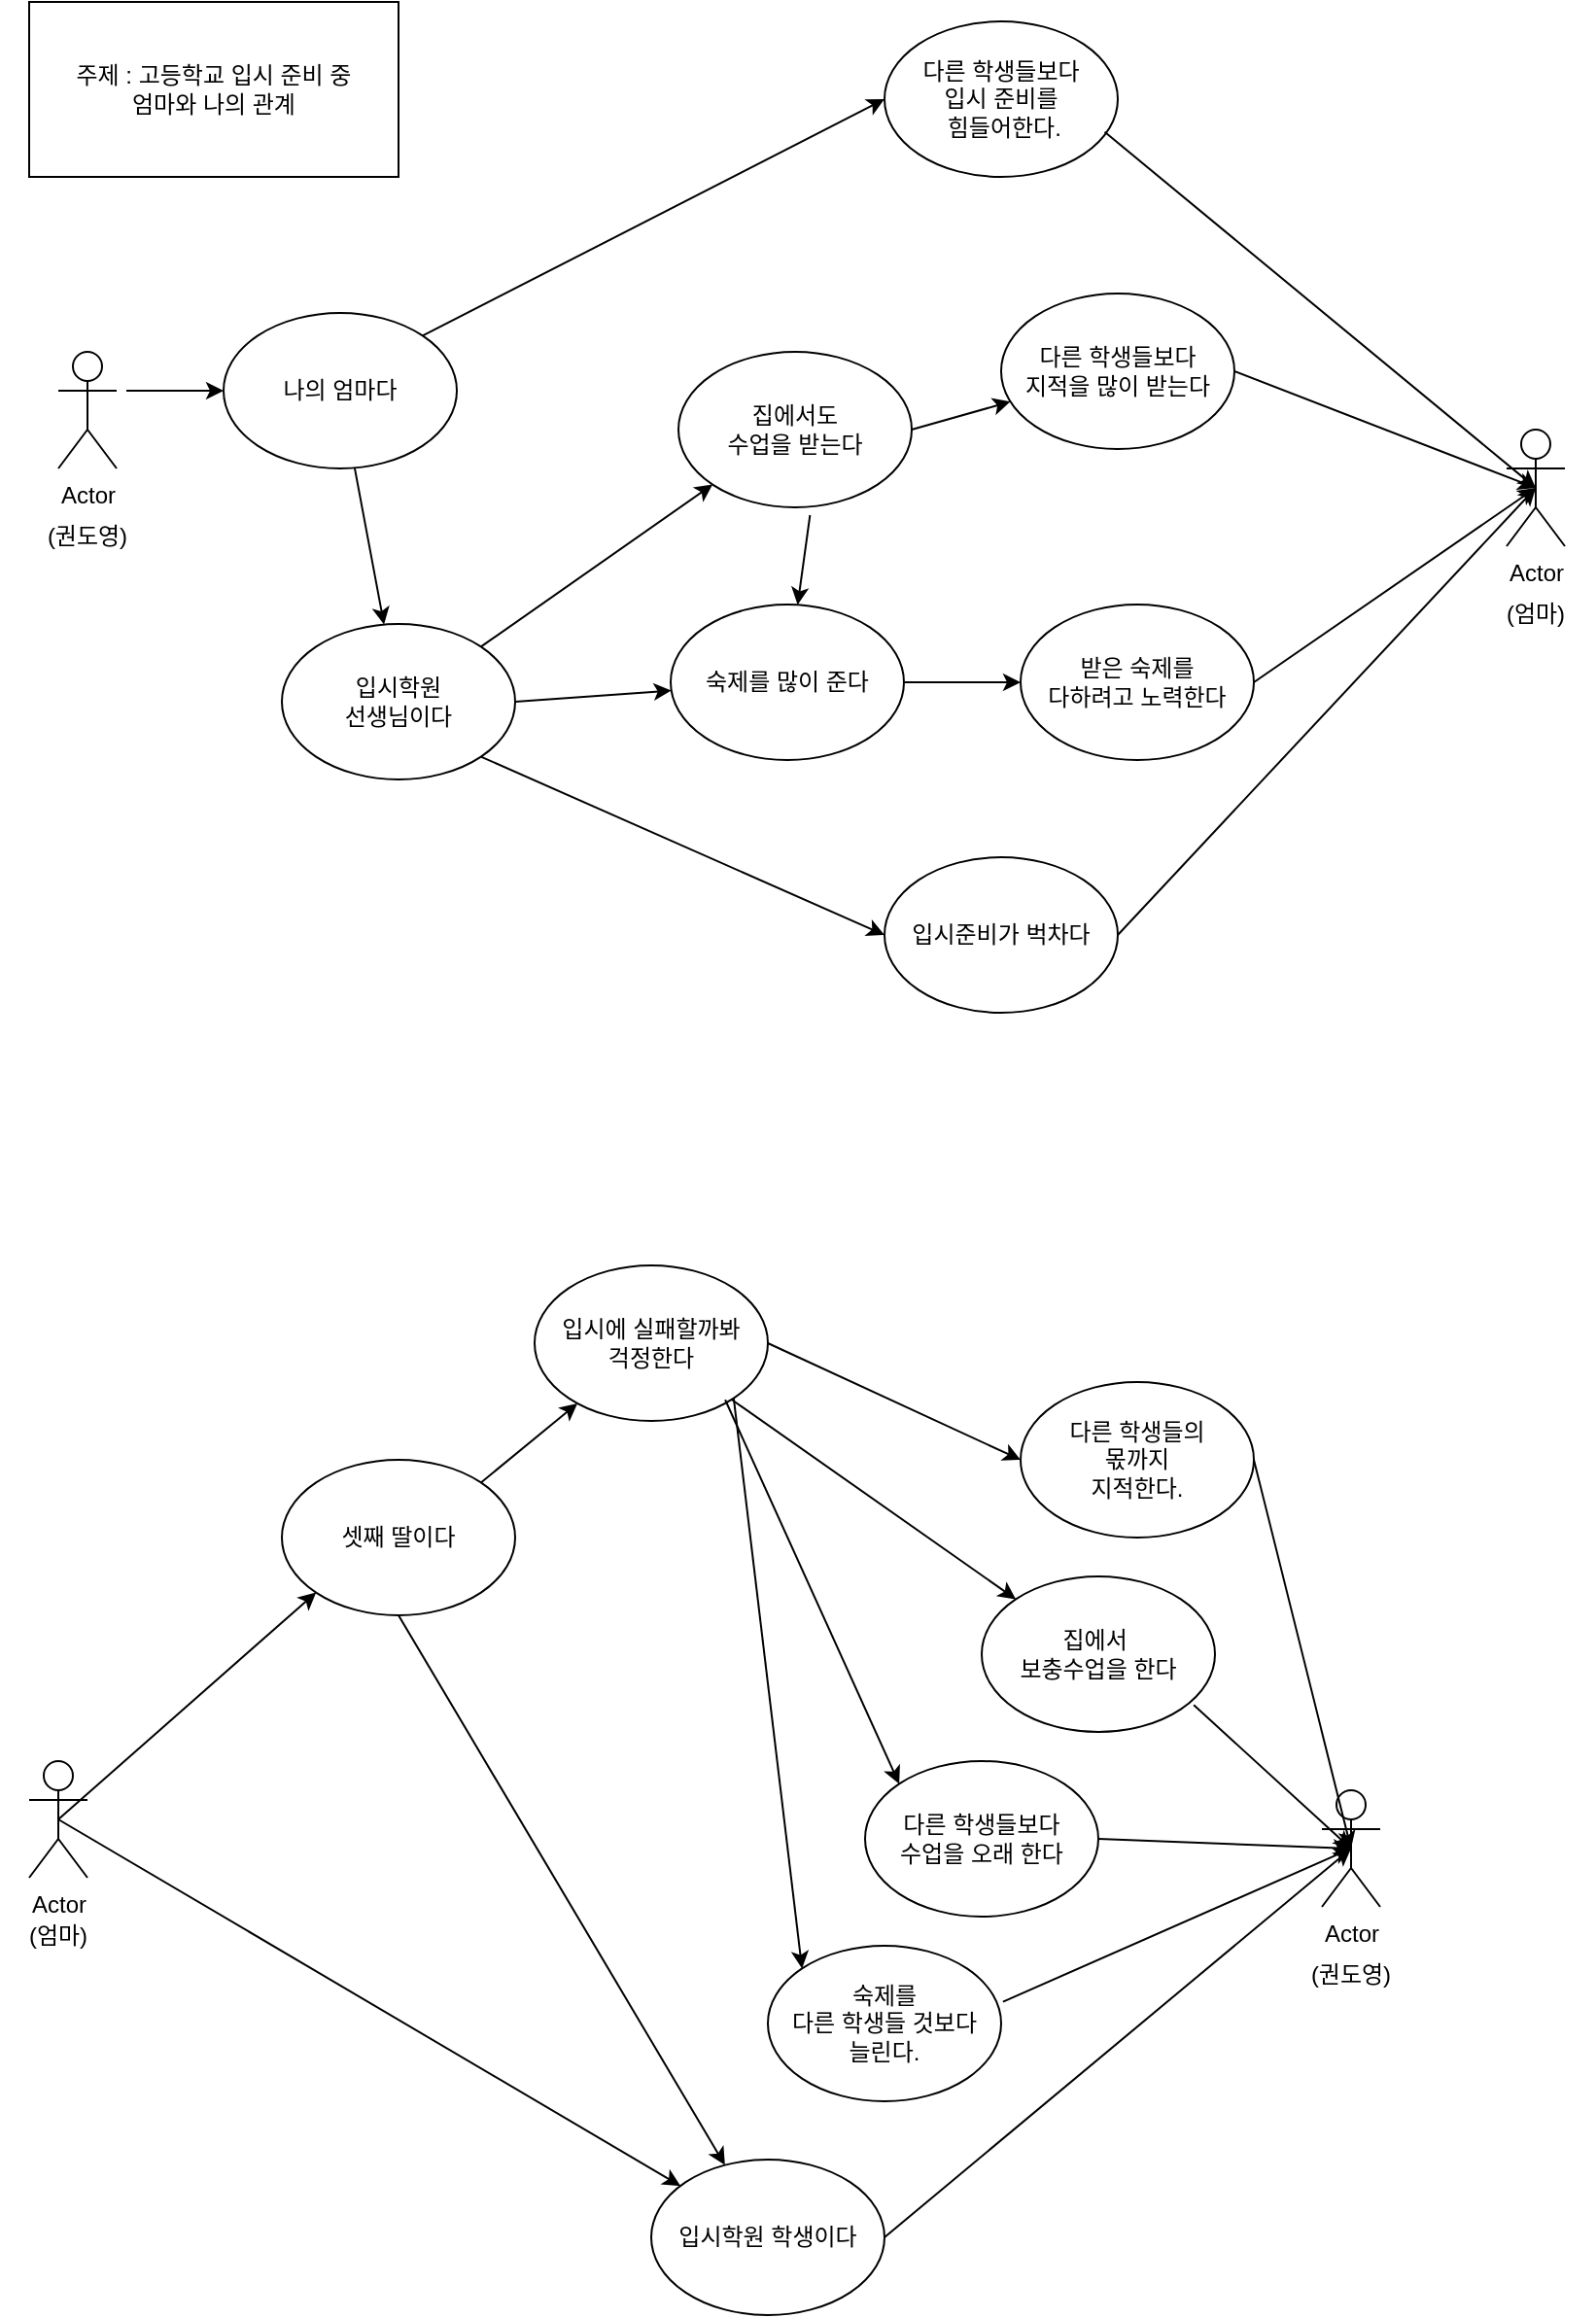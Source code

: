 <mxfile version="21.8.2" type="github">
  <diagram name="페이지-1" id="VqWimh64UQBR1iLVBIOW">
    <mxGraphModel dx="1032" dy="417" grid="1" gridSize="10" guides="1" tooltips="1" connect="1" arrows="1" fold="1" page="1" pageScale="1" pageWidth="827" pageHeight="1169" math="0" shadow="0">
      <root>
        <mxCell id="0" />
        <mxCell id="1" parent="0" />
        <mxCell id="XR8RY6v1jRyCO8kS33ak-1" value="Actor" style="shape=umlActor;verticalLabelPosition=bottom;verticalAlign=top;html=1;outlineConnect=0;" parent="1" vertex="1">
          <mxGeometry x="35" y="200" width="30" height="60" as="geometry" />
        </mxCell>
        <mxCell id="XR8RY6v1jRyCO8kS33ak-2" value="Actor" style="shape=umlActor;verticalLabelPosition=bottom;verticalAlign=top;html=1;outlineConnect=0;" parent="1" vertex="1">
          <mxGeometry x="20" y="925" width="30" height="60" as="geometry" />
        </mxCell>
        <mxCell id="XR8RY6v1jRyCO8kS33ak-4" value="(권도영)" style="text;html=1;strokeColor=none;fillColor=none;align=center;verticalAlign=middle;whiteSpace=wrap;rounded=0;" parent="1" vertex="1">
          <mxGeometry x="20" y="280" width="60" height="30" as="geometry" />
        </mxCell>
        <mxCell id="XR8RY6v1jRyCO8kS33ak-5" value="(엄마)" style="text;html=1;strokeColor=none;fillColor=none;align=center;verticalAlign=middle;whiteSpace=wrap;rounded=0;" parent="1" vertex="1">
          <mxGeometry x="5" y="1000" width="60" height="30" as="geometry" />
        </mxCell>
        <mxCell id="XR8RY6v1jRyCO8kS33ak-6" value="Actor" style="shape=umlActor;verticalLabelPosition=bottom;verticalAlign=top;html=1;outlineConnect=0;" parent="1" vertex="1">
          <mxGeometry x="780" y="240" width="30" height="60" as="geometry" />
        </mxCell>
        <mxCell id="XR8RY6v1jRyCO8kS33ak-7" value="(엄마)" style="text;html=1;strokeColor=none;fillColor=none;align=center;verticalAlign=middle;whiteSpace=wrap;rounded=0;" parent="1" vertex="1">
          <mxGeometry x="765" y="320" width="60" height="30" as="geometry" />
        </mxCell>
        <mxCell id="XR8RY6v1jRyCO8kS33ak-8" value="Actor" style="shape=umlActor;verticalLabelPosition=bottom;verticalAlign=top;html=1;outlineConnect=0;" parent="1" vertex="1">
          <mxGeometry x="685" y="940" width="30" height="60" as="geometry" />
        </mxCell>
        <mxCell id="XR8RY6v1jRyCO8kS33ak-9" value="(권도영)" style="text;html=1;strokeColor=none;fillColor=none;align=center;verticalAlign=middle;whiteSpace=wrap;rounded=0;" parent="1" vertex="1">
          <mxGeometry x="670" y="1020" width="60" height="30" as="geometry" />
        </mxCell>
        <mxCell id="XR8RY6v1jRyCO8kS33ak-10" value="" style="endArrow=classic;html=1;rounded=0;entryX=0;entryY=0.5;entryDx=0;entryDy=0;" parent="1" target="XR8RY6v1jRyCO8kS33ak-11" edge="1">
          <mxGeometry width="50" height="50" relative="1" as="geometry">
            <mxPoint x="70" y="220" as="sourcePoint" />
            <mxPoint x="290" y="190" as="targetPoint" />
          </mxGeometry>
        </mxCell>
        <mxCell id="XR8RY6v1jRyCO8kS33ak-11" value="나의 엄마다" style="ellipse;whiteSpace=wrap;html=1;" parent="1" vertex="1">
          <mxGeometry x="120" y="180.0" width="120" height="80" as="geometry" />
        </mxCell>
        <mxCell id="XR8RY6v1jRyCO8kS33ak-12" value="" style="endArrow=classic;html=1;rounded=0;" parent="1" source="XR8RY6v1jRyCO8kS33ak-11" target="XR8RY6v1jRyCO8kS33ak-13" edge="1">
          <mxGeometry width="50" height="50" relative="1" as="geometry">
            <mxPoint x="125" y="395.225" as="sourcePoint" />
            <mxPoint x="360" y="290" as="targetPoint" />
          </mxGeometry>
        </mxCell>
        <mxCell id="XR8RY6v1jRyCO8kS33ak-13" value="입시학원&lt;br&gt;선생님이다" style="ellipse;whiteSpace=wrap;html=1;" parent="1" vertex="1">
          <mxGeometry x="150" y="340.0" width="120" height="80" as="geometry" />
        </mxCell>
        <mxCell id="XR8RY6v1jRyCO8kS33ak-14" value="" style="endArrow=classic;html=1;rounded=0;exitX=1;exitY=0.5;exitDx=0;exitDy=0;" parent="1" source="XR8RY6v1jRyCO8kS33ak-13" target="XR8RY6v1jRyCO8kS33ak-17" edge="1">
          <mxGeometry width="50" height="50" relative="1" as="geometry">
            <mxPoint x="320" y="350" as="sourcePoint" />
            <mxPoint x="442" y="447.2" as="targetPoint" />
          </mxGeometry>
        </mxCell>
        <mxCell id="XR8RY6v1jRyCO8kS33ak-15" value="받은 숙제를 &lt;br&gt;다하려고 노력한다" style="ellipse;whiteSpace=wrap;html=1;" parent="1" vertex="1">
          <mxGeometry x="530" y="330.0" width="120" height="80" as="geometry" />
        </mxCell>
        <mxCell id="XR8RY6v1jRyCO8kS33ak-17" value="숙제를 많이 준다" style="ellipse;whiteSpace=wrap;html=1;" parent="1" vertex="1">
          <mxGeometry x="350" y="330.0" width="120" height="80" as="geometry" />
        </mxCell>
        <mxCell id="XR8RY6v1jRyCO8kS33ak-20" value="" style="endArrow=classic;html=1;rounded=0;exitX=0.5;exitY=0.5;exitDx=0;exitDy=0;exitPerimeter=0;entryX=0;entryY=1;entryDx=0;entryDy=0;" parent="1" source="XR8RY6v1jRyCO8kS33ak-2" target="XR8RY6v1jRyCO8kS33ak-21" edge="1">
          <mxGeometry width="50" height="50" relative="1" as="geometry">
            <mxPoint x="100" y="980" as="sourcePoint" />
            <mxPoint x="295" y="820" as="targetPoint" />
          </mxGeometry>
        </mxCell>
        <mxCell id="XR8RY6v1jRyCO8kS33ak-21" value="셋째 딸이다" style="ellipse;whiteSpace=wrap;html=1;" parent="1" vertex="1">
          <mxGeometry x="150" y="770.0" width="120" height="80" as="geometry" />
        </mxCell>
        <mxCell id="XR8RY6v1jRyCO8kS33ak-22" value="" style="endArrow=classic;html=1;rounded=0;exitX=0.5;exitY=0.5;exitDx=0;exitDy=0;exitPerimeter=0;" parent="1" source="XR8RY6v1jRyCO8kS33ak-2" target="XR8RY6v1jRyCO8kS33ak-23" edge="1">
          <mxGeometry width="50" height="50" relative="1" as="geometry">
            <mxPoint x="95" y="950" as="sourcePoint" />
            <mxPoint x="390" y="990" as="targetPoint" />
          </mxGeometry>
        </mxCell>
        <mxCell id="XR8RY6v1jRyCO8kS33ak-23" value="입시학원 학생이다" style="ellipse;whiteSpace=wrap;html=1;" parent="1" vertex="1">
          <mxGeometry x="340" y="1130" width="120" height="80" as="geometry" />
        </mxCell>
        <mxCell id="XR8RY6v1jRyCO8kS33ak-24" value="" style="endArrow=classic;html=1;rounded=0;exitX=1;exitY=0;exitDx=0;exitDy=0;" parent="1" source="XR8RY6v1jRyCO8kS33ak-21" target="XR8RY6v1jRyCO8kS33ak-25" edge="1">
          <mxGeometry width="50" height="50" relative="1" as="geometry">
            <mxPoint x="125" y="1020" as="sourcePoint" />
            <mxPoint x="420" y="1050" as="targetPoint" />
          </mxGeometry>
        </mxCell>
        <mxCell id="XR8RY6v1jRyCO8kS33ak-25" value="입시에 실패할까봐 &lt;br&gt;걱정한다" style="ellipse;whiteSpace=wrap;html=1;" parent="1" vertex="1">
          <mxGeometry x="280" y="670.0" width="120" height="80" as="geometry" />
        </mxCell>
        <mxCell id="XR8RY6v1jRyCO8kS33ak-26" value="" style="endArrow=classic;html=1;rounded=0;entryX=0;entryY=0;entryDx=0;entryDy=0;" parent="1" source="XR8RY6v1jRyCO8kS33ak-25" target="XPimVd6Rkzdu8GMwYQWJ-13" edge="1">
          <mxGeometry width="50" height="50" relative="1" as="geometry">
            <mxPoint x="98.97" y="798.97" as="sourcePoint" />
            <mxPoint x="259.996" y="1121.023" as="targetPoint" />
          </mxGeometry>
        </mxCell>
        <mxCell id="XR8RY6v1jRyCO8kS33ak-27" value="숙제를&lt;br&gt;다른 학생들 것보다&lt;br&gt;늘린다." style="ellipse;whiteSpace=wrap;html=1;" parent="1" vertex="1">
          <mxGeometry x="400" y="1020" width="120" height="80" as="geometry" />
        </mxCell>
        <mxCell id="XR8RY6v1jRyCO8kS33ak-29" value="" style="endArrow=classic;html=1;rounded=0;exitX=1.008;exitY=0.36;exitDx=0;exitDy=0;entryX=0.5;entryY=0.5;entryDx=0;entryDy=0;entryPerimeter=0;exitPerimeter=0;" parent="1" source="XR8RY6v1jRyCO8kS33ak-27" target="XR8RY6v1jRyCO8kS33ak-8" edge="1">
          <mxGeometry width="50" height="50" relative="1" as="geometry">
            <mxPoint x="594" y="1084" as="sourcePoint" />
            <mxPoint x="645" y="1116" as="targetPoint" />
          </mxGeometry>
        </mxCell>
        <mxCell id="XR8RY6v1jRyCO8kS33ak-32" value="" style="endArrow=classic;html=1;rounded=0;exitX=1;exitY=0.5;exitDx=0;exitDy=0;entryX=0;entryY=0.5;entryDx=0;entryDy=0;" parent="1" source="XR8RY6v1jRyCO8kS33ak-25" target="XPimVd6Rkzdu8GMwYQWJ-18" edge="1">
          <mxGeometry width="50" height="50" relative="1" as="geometry">
            <mxPoint x="605" y="1099" as="sourcePoint" />
            <mxPoint x="520" y="770" as="targetPoint" />
          </mxGeometry>
        </mxCell>
        <mxCell id="XR8RY6v1jRyCO8kS33ak-33" value="다른 학생들보다&lt;br&gt;수업을 오래 한다" style="ellipse;whiteSpace=wrap;html=1;" parent="1" vertex="1">
          <mxGeometry x="450" y="925" width="120" height="80" as="geometry" />
        </mxCell>
        <mxCell id="XR8RY6v1jRyCO8kS33ak-35" value="" style="endArrow=classic;html=1;rounded=0;exitX=1;exitY=0.5;exitDx=0;exitDy=0;" parent="1" source="XR8RY6v1jRyCO8kS33ak-33" edge="1">
          <mxGeometry width="50" height="50" relative="1" as="geometry">
            <mxPoint x="605" y="1099" as="sourcePoint" />
            <mxPoint x="700" y="970" as="targetPoint" />
          </mxGeometry>
        </mxCell>
        <mxCell id="XR8RY6v1jRyCO8kS33ak-36" value="" style="endArrow=classic;html=1;rounded=0;entryX=0;entryY=0;entryDx=0;entryDy=0;exitX=0.817;exitY=0.864;exitDx=0;exitDy=0;exitPerimeter=0;" parent="1" source="XR8RY6v1jRyCO8kS33ak-25" edge="1" target="XR8RY6v1jRyCO8kS33ak-33">
          <mxGeometry width="50" height="50" relative="1" as="geometry">
            <mxPoint x="40" y="1175.0" as="sourcePoint" />
            <mxPoint x="460" y="1120" as="targetPoint" />
          </mxGeometry>
        </mxCell>
        <mxCell id="XR8RY6v1jRyCO8kS33ak-37" value="" style="endArrow=classic;html=1;rounded=0;entryX=0.5;entryY=0.5;entryDx=0;entryDy=0;entryPerimeter=0;exitX=0.909;exitY=0.827;exitDx=0;exitDy=0;exitPerimeter=0;" parent="1" source="XPimVd6Rkzdu8GMwYQWJ-13" target="XR8RY6v1jRyCO8kS33ak-8" edge="1">
          <mxGeometry width="50" height="50" relative="1" as="geometry">
            <mxPoint x="570" y="800" as="sourcePoint" />
            <mxPoint x="710" y="980" as="targetPoint" />
          </mxGeometry>
        </mxCell>
        <mxCell id="XR8RY6v1jRyCO8kS33ak-38" value="" style="endArrow=classic;html=1;rounded=0;exitX=1;exitY=0.5;exitDx=0;exitDy=0;" parent="1" source="XPimVd6Rkzdu8GMwYQWJ-15" target="XPimVd6Rkzdu8GMwYQWJ-6" edge="1">
          <mxGeometry width="50" height="50" relative="1" as="geometry">
            <mxPoint x="551" y="87" as="sourcePoint" />
            <mxPoint x="481" y="125" as="targetPoint" />
          </mxGeometry>
        </mxCell>
        <mxCell id="XR8RY6v1jRyCO8kS33ak-39" value="" style="endArrow=classic;html=1;rounded=0;exitX=1;exitY=0;exitDx=0;exitDy=0;entryX=0;entryY=0.5;entryDx=0;entryDy=0;" parent="1" source="XR8RY6v1jRyCO8kS33ak-11" target="XPimVd6Rkzdu8GMwYQWJ-27" edge="1">
          <mxGeometry width="50" height="50" relative="1" as="geometry">
            <mxPoint x="285.0" y="240.0" as="sourcePoint" />
            <mxPoint x="715" y="210" as="targetPoint" />
          </mxGeometry>
        </mxCell>
        <mxCell id="XR8RY6v1jRyCO8kS33ak-40" value="" style="endArrow=classic;html=1;rounded=0;exitX=1;exitY=0.5;exitDx=0;exitDy=0;entryX=0.5;entryY=0.5;entryDx=0;entryDy=0;entryPerimeter=0;" parent="1" source="XR8RY6v1jRyCO8kS33ak-15" target="XR8RY6v1jRyCO8kS33ak-6" edge="1">
          <mxGeometry width="50" height="50" relative="1" as="geometry">
            <mxPoint x="520" y="280" as="sourcePoint" />
            <mxPoint x="710" y="360" as="targetPoint" />
          </mxGeometry>
        </mxCell>
        <mxCell id="XR8RY6v1jRyCO8kS33ak-41" value="" style="endArrow=classic;html=1;rounded=0;exitX=1;exitY=0.5;exitDx=0;exitDy=0;entryX=0;entryY=0.5;entryDx=0;entryDy=0;" parent="1" source="XR8RY6v1jRyCO8kS33ak-17" target="XR8RY6v1jRyCO8kS33ak-15" edge="1">
          <mxGeometry width="50" height="50" relative="1" as="geometry">
            <mxPoint x="623.96" y="456.04" as="sourcePoint" />
            <mxPoint x="786" y="355.0" as="targetPoint" />
          </mxGeometry>
        </mxCell>
        <mxCell id="XPimVd6Rkzdu8GMwYQWJ-4" value="주제 : 고등학교 입시 준비 중&lt;br&gt;엄마와 나의 관계" style="rounded=0;whiteSpace=wrap;html=1;" vertex="1" parent="1">
          <mxGeometry x="20" y="20" width="190" height="90" as="geometry" />
        </mxCell>
        <mxCell id="XPimVd6Rkzdu8GMwYQWJ-6" value="다른 학생들보다&lt;br&gt;지적을 많이 받는다" style="ellipse;whiteSpace=wrap;html=1;" vertex="1" parent="1">
          <mxGeometry x="520" y="170.0" width="120" height="80" as="geometry" />
        </mxCell>
        <mxCell id="XPimVd6Rkzdu8GMwYQWJ-7" value="" style="endArrow=classic;html=1;rounded=0;exitX=1;exitY=0.5;exitDx=0;exitDy=0;entryX=0.5;entryY=0.5;entryDx=0;entryDy=0;entryPerimeter=0;" edge="1" parent="1" source="XPimVd6Rkzdu8GMwYQWJ-6" target="XR8RY6v1jRyCO8kS33ak-6">
          <mxGeometry width="50" height="50" relative="1" as="geometry">
            <mxPoint x="400" y="310" as="sourcePoint" />
            <mxPoint x="710" y="360" as="targetPoint" />
          </mxGeometry>
        </mxCell>
        <mxCell id="XPimVd6Rkzdu8GMwYQWJ-8" value="" style="endArrow=classic;html=1;rounded=0;exitX=1;exitY=0;exitDx=0;exitDy=0;entryX=0;entryY=1;entryDx=0;entryDy=0;" edge="1" parent="1" source="XR8RY6v1jRyCO8kS33ak-13" target="XPimVd6Rkzdu8GMwYQWJ-15">
          <mxGeometry width="50" height="50" relative="1" as="geometry">
            <mxPoint x="405" y="25" as="sourcePoint" />
            <mxPoint x="341" y="145.0" as="targetPoint" />
          </mxGeometry>
        </mxCell>
        <mxCell id="XPimVd6Rkzdu8GMwYQWJ-10" value="" style="endArrow=classic;html=1;rounded=0;exitX=0.564;exitY=1.05;exitDx=0;exitDy=0;exitPerimeter=0;" edge="1" parent="1" source="XPimVd6Rkzdu8GMwYQWJ-15" target="XR8RY6v1jRyCO8kS33ak-17">
          <mxGeometry width="50" height="50" relative="1" as="geometry">
            <mxPoint x="640" y="70.0" as="sourcePoint" />
            <mxPoint x="855" y="90.0" as="targetPoint" />
          </mxGeometry>
        </mxCell>
        <mxCell id="XPimVd6Rkzdu8GMwYQWJ-13" value="집에서&amp;nbsp;&lt;br&gt;보충수업을 한다" style="ellipse;whiteSpace=wrap;html=1;" vertex="1" parent="1">
          <mxGeometry x="510" y="830.0" width="120" height="80" as="geometry" />
        </mxCell>
        <mxCell id="XPimVd6Rkzdu8GMwYQWJ-15" value="집에서도 &lt;br&gt;수업을 받는다" style="ellipse;whiteSpace=wrap;html=1;" vertex="1" parent="1">
          <mxGeometry x="354" y="200.0" width="120" height="80" as="geometry" />
        </mxCell>
        <mxCell id="XPimVd6Rkzdu8GMwYQWJ-17" value="" style="endArrow=classic;html=1;rounded=0;exitX=1;exitY=0.5;exitDx=0;exitDy=0;entryX=0.5;entryY=0.5;entryDx=0;entryDy=0;entryPerimeter=0;" edge="1" parent="1" target="XR8RY6v1jRyCO8kS33ak-8" source="XR8RY6v1jRyCO8kS33ak-23">
          <mxGeometry width="50" height="50" relative="1" as="geometry">
            <mxPoint x="219.996" y="1177.906" as="sourcePoint" />
            <mxPoint x="505.951" y="980.003" as="targetPoint" />
          </mxGeometry>
        </mxCell>
        <mxCell id="XPimVd6Rkzdu8GMwYQWJ-18" value="다른 학생들의 &lt;br&gt;몫까지&lt;br&gt;지적한다." style="ellipse;whiteSpace=wrap;html=1;" vertex="1" parent="1">
          <mxGeometry x="530" y="730.0" width="120" height="80" as="geometry" />
        </mxCell>
        <mxCell id="XPimVd6Rkzdu8GMwYQWJ-19" value="" style="endArrow=classic;html=1;rounded=0;exitX=1;exitY=0.5;exitDx=0;exitDy=0;" edge="1" parent="1" source="XPimVd6Rkzdu8GMwYQWJ-18">
          <mxGeometry width="50" height="50" relative="1" as="geometry">
            <mxPoint x="510" y="810" as="sourcePoint" />
            <mxPoint x="700" y="970" as="targetPoint" />
          </mxGeometry>
        </mxCell>
        <mxCell id="XPimVd6Rkzdu8GMwYQWJ-23" value="" style="endArrow=classic;html=1;rounded=0;exitX=1;exitY=1;exitDx=0;exitDy=0;entryX=0;entryY=0.5;entryDx=0;entryDy=0;" edge="1" parent="1" target="XPimVd6Rkzdu8GMwYQWJ-24" source="XR8RY6v1jRyCO8kS33ak-13">
          <mxGeometry width="50" height="50" relative="1" as="geometry">
            <mxPoint x="120" y="500" as="sourcePoint" />
            <mxPoint x="385" y="440" as="targetPoint" />
          </mxGeometry>
        </mxCell>
        <mxCell id="XPimVd6Rkzdu8GMwYQWJ-24" value="입시준비가 벅차다" style="ellipse;whiteSpace=wrap;html=1;" vertex="1" parent="1">
          <mxGeometry x="460" y="460.0" width="120" height="80" as="geometry" />
        </mxCell>
        <mxCell id="XPimVd6Rkzdu8GMwYQWJ-25" value="" style="endArrow=classic;html=1;rounded=0;exitX=1;exitY=0.5;exitDx=0;exitDy=0;entryX=0.5;entryY=0.5;entryDx=0;entryDy=0;entryPerimeter=0;" edge="1" parent="1" source="XPimVd6Rkzdu8GMwYQWJ-24" target="XR8RY6v1jRyCO8kS33ak-6">
          <mxGeometry width="50" height="50" relative="1" as="geometry">
            <mxPoint x="449" y="340" as="sourcePoint" />
            <mxPoint x="725" y="500" as="targetPoint" />
          </mxGeometry>
        </mxCell>
        <mxCell id="XPimVd6Rkzdu8GMwYQWJ-27" value="다른 학생들보다&lt;br&gt;입시 준비를&lt;br&gt;&amp;nbsp;힘들어한다." style="ellipse;whiteSpace=wrap;html=1;" vertex="1" parent="1">
          <mxGeometry x="460" y="30" width="120" height="80" as="geometry" />
        </mxCell>
        <mxCell id="XPimVd6Rkzdu8GMwYQWJ-28" value="" style="endArrow=classic;html=1;rounded=0;exitX=0.944;exitY=0.711;exitDx=0;exitDy=0;entryX=0.5;entryY=0.5;entryDx=0;entryDy=0;entryPerimeter=0;exitPerimeter=0;" edge="1" parent="1" source="XPimVd6Rkzdu8GMwYQWJ-27" target="XR8RY6v1jRyCO8kS33ak-6">
          <mxGeometry width="50" height="50" relative="1" as="geometry">
            <mxPoint x="660" y="120" as="sourcePoint" />
            <mxPoint x="875" y="260" as="targetPoint" />
          </mxGeometry>
        </mxCell>
        <mxCell id="XPimVd6Rkzdu8GMwYQWJ-30" value="" style="endArrow=classic;html=1;rounded=0;entryX=0;entryY=0;entryDx=0;entryDy=0;exitX=1;exitY=1;exitDx=0;exitDy=0;" edge="1" parent="1" source="XR8RY6v1jRyCO8kS33ak-25" target="XR8RY6v1jRyCO8kS33ak-27">
          <mxGeometry width="50" height="50" relative="1" as="geometry">
            <mxPoint x="320" y="1070" as="sourcePoint" />
            <mxPoint x="420" y="1070" as="targetPoint" />
          </mxGeometry>
        </mxCell>
        <mxCell id="XPimVd6Rkzdu8GMwYQWJ-31" value="" style="endArrow=classic;html=1;rounded=0;exitX=0.5;exitY=1;exitDx=0;exitDy=0;" edge="1" parent="1" source="XR8RY6v1jRyCO8kS33ak-21" target="XR8RY6v1jRyCO8kS33ak-23">
          <mxGeometry width="50" height="50" relative="1" as="geometry">
            <mxPoint x="170" y="985.0" as="sourcePoint" />
            <mxPoint x="160" y="850" as="targetPoint" />
          </mxGeometry>
        </mxCell>
      </root>
    </mxGraphModel>
  </diagram>
</mxfile>
